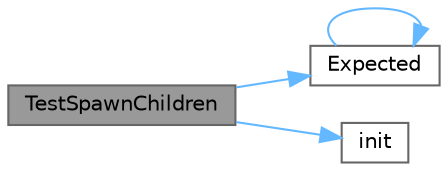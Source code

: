 digraph "TestSpawnChildren"
{
 // LATEX_PDF_SIZE
  bgcolor="transparent";
  edge [fontname=Helvetica,fontsize=10,labelfontname=Helvetica,labelfontsize=10];
  node [fontname=Helvetica,fontsize=10,shape=box,height=0.2,width=0.4];
  rankdir="LR";
  Node1 [id="Node000001",label="TestSpawnChildren",height=0.2,width=0.4,color="gray40", fillcolor="grey60", style="filled", fontcolor="black",tooltip="Test task::spawn( task_list& )"];
  Node1 -> Node2 [id="edge1_Node000001_Node000002",color="steelblue1",style="solid",tooltip=" "];
  Node2 [id="Node000002",label="Expected",height=0.2,width=0.4,color="grey40", fillcolor="white", style="filled",URL="$test__task_8cpp.html#a8e120e603e9c94c0d4aae1ddd7a1a5ed",tooltip="Compute what Count should be after RecursiveTask(child_count,depth) runs."];
  Node2 -> Node2 [id="edge2_Node000002_Node000002",color="steelblue1",style="solid",tooltip=" "];
  Node1 -> Node3 [id="edge3_Node000001_Node000003",color="steelblue1",style="solid",tooltip=" "];
  Node3 [id="Node000003",label="init",height=0.2,width=0.4,color="grey40", fillcolor="white", style="filled",URL="$boing_8c.html#a2858154e2009b0e6e616f313177762bc",tooltip=" "];
}
